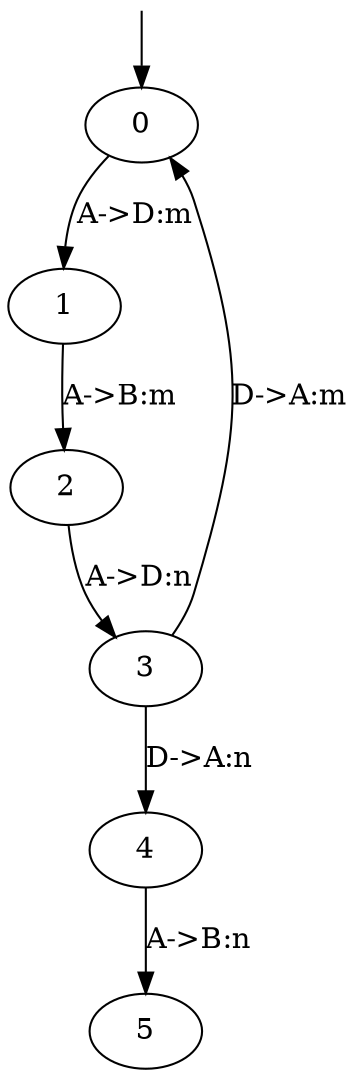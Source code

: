 digraph exCycleWB {
	s0 [label="" height=0 shape=none width=0]
		s0 -> 0
		0 -> 1 [label="A->D:m"]
		1 -> 2 [label="A->B:m"]
		2 -> 3 [label="A->D:n"]
		3 -> 0 [label="D->A:m"]
		3 -> 4 [label="D->A:n"]
		4 -> 5 [label="A->B:n"]		
}